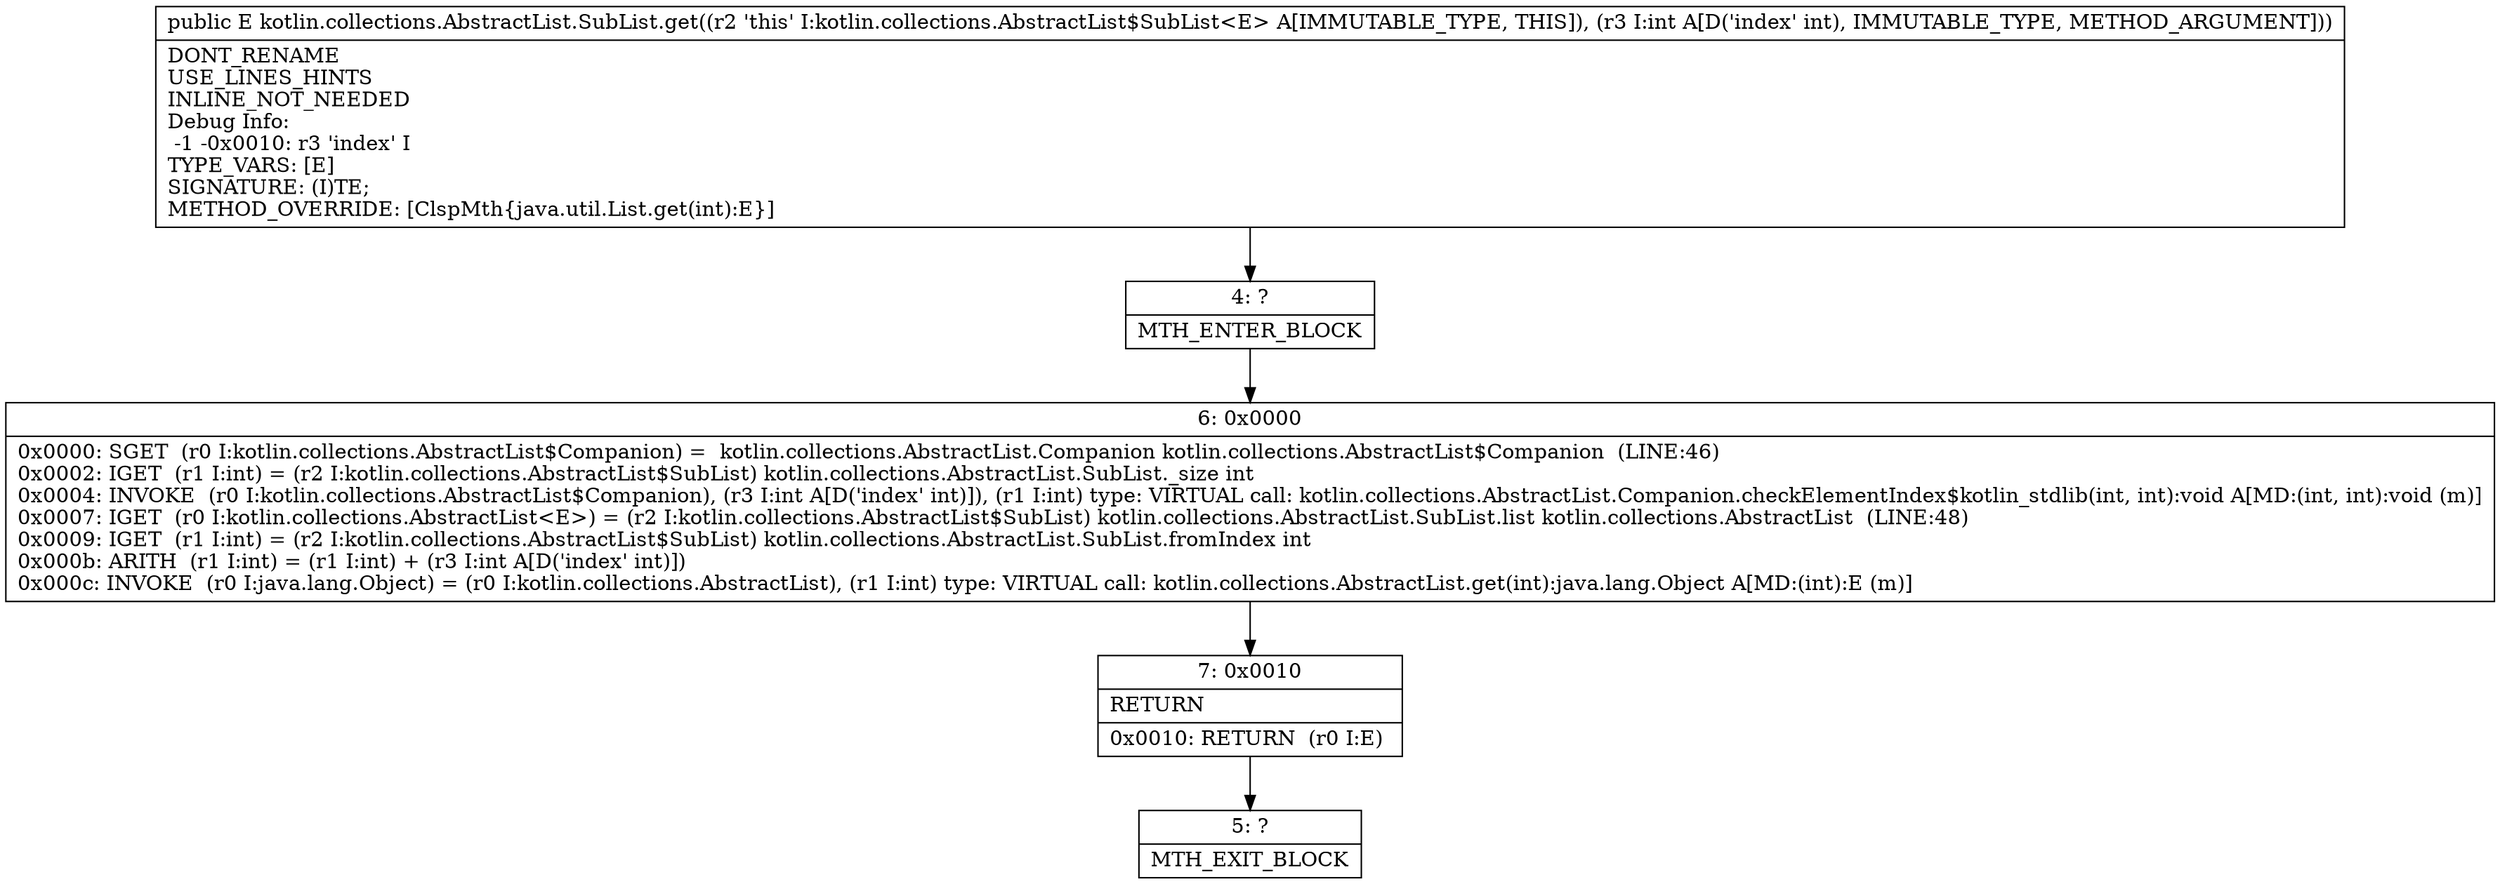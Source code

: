 digraph "CFG forkotlin.collections.AbstractList.SubList.get(I)Ljava\/lang\/Object;" {
Node_4 [shape=record,label="{4\:\ ?|MTH_ENTER_BLOCK\l}"];
Node_6 [shape=record,label="{6\:\ 0x0000|0x0000: SGET  (r0 I:kotlin.collections.AbstractList$Companion) =  kotlin.collections.AbstractList.Companion kotlin.collections.AbstractList$Companion  (LINE:46)\l0x0002: IGET  (r1 I:int) = (r2 I:kotlin.collections.AbstractList$SubList) kotlin.collections.AbstractList.SubList._size int \l0x0004: INVOKE  (r0 I:kotlin.collections.AbstractList$Companion), (r3 I:int A[D('index' int)]), (r1 I:int) type: VIRTUAL call: kotlin.collections.AbstractList.Companion.checkElementIndex$kotlin_stdlib(int, int):void A[MD:(int, int):void (m)]\l0x0007: IGET  (r0 I:kotlin.collections.AbstractList\<E\>) = (r2 I:kotlin.collections.AbstractList$SubList) kotlin.collections.AbstractList.SubList.list kotlin.collections.AbstractList  (LINE:48)\l0x0009: IGET  (r1 I:int) = (r2 I:kotlin.collections.AbstractList$SubList) kotlin.collections.AbstractList.SubList.fromIndex int \l0x000b: ARITH  (r1 I:int) = (r1 I:int) + (r3 I:int A[D('index' int)]) \l0x000c: INVOKE  (r0 I:java.lang.Object) = (r0 I:kotlin.collections.AbstractList), (r1 I:int) type: VIRTUAL call: kotlin.collections.AbstractList.get(int):java.lang.Object A[MD:(int):E (m)]\l}"];
Node_7 [shape=record,label="{7\:\ 0x0010|RETURN\l|0x0010: RETURN  (r0 I:E) \l}"];
Node_5 [shape=record,label="{5\:\ ?|MTH_EXIT_BLOCK\l}"];
MethodNode[shape=record,label="{public E kotlin.collections.AbstractList.SubList.get((r2 'this' I:kotlin.collections.AbstractList$SubList\<E\> A[IMMUTABLE_TYPE, THIS]), (r3 I:int A[D('index' int), IMMUTABLE_TYPE, METHOD_ARGUMENT]))  | DONT_RENAME\lUSE_LINES_HINTS\lINLINE_NOT_NEEDED\lDebug Info:\l  \-1 \-0x0010: r3 'index' I\lTYPE_VARS: [E]\lSIGNATURE: (I)TE;\lMETHOD_OVERRIDE: [ClspMth\{java.util.List.get(int):E\}]\l}"];
MethodNode -> Node_4;Node_4 -> Node_6;
Node_6 -> Node_7;
Node_7 -> Node_5;
}

